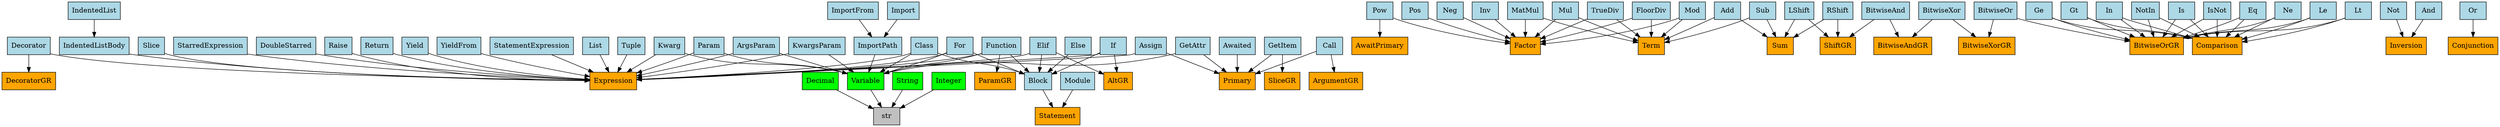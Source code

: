digraph {
	0 [label=Raise fillcolor=lightblue shape=rect style=filled]
	1 [label=Expression fillcolor=orange shape=rect style=filled]
	2 [label=Return fillcolor=lightblue shape=rect style=filled]
	3 [label=Yield fillcolor=lightblue shape=rect style=filled]
	4 [label=YieldFrom fillcolor=lightblue shape=rect style=filled]
	5 [label=Decorator fillcolor=lightblue shape=rect style=filled]
	6 [label=DecoratorGR fillcolor=orange shape=rect style=filled]
	7 [label=Class fillcolor=lightblue shape=rect style=filled]
	8 [label=Variable fillcolor=lime shape=rect style=filled]
	9 [label=Block fillcolor=lightblue shape=rect style=filled]
	10 [label=Function fillcolor=lightblue shape=rect style=filled]
	11 [label=ParamGR fillcolor=orange shape=rect style=filled]
	12 [label=Import fillcolor=lightblue shape=rect style=filled]
	13 [label=ImportPath fillcolor=lightblue shape=rect style=filled]
	14 [label=ImportFrom fillcolor=lightblue shape=rect style=filled]
	15 [label=If fillcolor=lightblue shape=rect style=filled]
	16 [label=AltGR fillcolor=orange shape=rect style=filled]
	17 [label=For fillcolor=lightblue shape=rect style=filled]
	18 [label=Assign fillcolor=lightblue shape=rect style=filled]
	19 [label=Primary fillcolor=orange shape=rect style=filled]
	20 [label=StatementExpression fillcolor=lightblue shape=rect style=filled]
	21 [label=Elif fillcolor=lightblue shape=rect style=filled]
	22 [label=Else fillcolor=lightblue shape=rect style=filled]
	23 [label=Param fillcolor=lightblue shape=rect style=filled]
	24 [label=ArgsParam fillcolor=lightblue shape=rect style=filled]
	25 [label=KwargsParam fillcolor=lightblue shape=rect style=filled]
	26 [label=List fillcolor=lightblue shape=rect style=filled]
	27 [label=Tuple fillcolor=lightblue shape=rect style=filled]
	28 [label=IndentedList fillcolor=lightblue shape=rect style=filled]
	29 [label=IndentedListBody fillcolor=lightblue shape=rect style=filled]
	30 [label=str fillcolor=gray shape=rect style=filled]
	31 [label=String fillcolor=lime shape=rect style=filled]
	32 [label=Integer fillcolor=lime shape=rect style=filled]
	33 [label=Decimal fillcolor=lime shape=rect style=filled]
	34 [label=GetAttr fillcolor=lightblue shape=rect style=filled]
	35 [label=GetItem fillcolor=lightblue shape=rect style=filled]
	36 [label=SliceGR fillcolor=orange shape=rect style=filled]
	37 [label=Call fillcolor=lightblue shape=rect style=filled]
	38 [label=ArgumentGR fillcolor=orange shape=rect style=filled]
	39 [label=Awaited fillcolor=lightblue shape=rect style=filled]
	40 [label=Pow fillcolor=lightblue shape=rect style=filled]
	41 [label=AwaitPrimary fillcolor=orange shape=rect style=filled]
	42 [label=Factor fillcolor=orange shape=rect style=filled]
	43 [label=Pos fillcolor=lightblue shape=rect style=filled]
	44 [label=Neg fillcolor=lightblue shape=rect style=filled]
	45 [label=Inv fillcolor=lightblue shape=rect style=filled]
	46 [label=Mul fillcolor=lightblue shape=rect style=filled]
	47 [label=Term fillcolor=orange shape=rect style=filled]
	48 [label=TrueDiv fillcolor=lightblue shape=rect style=filled]
	49 [label=FloorDiv fillcolor=lightblue shape=rect style=filled]
	50 [label=Mod fillcolor=lightblue shape=rect style=filled]
	51 [label=MatMul fillcolor=lightblue shape=rect style=filled]
	52 [label=Add fillcolor=lightblue shape=rect style=filled]
	53 [label=Sum fillcolor=orange shape=rect style=filled]
	54 [label=Sub fillcolor=lightblue shape=rect style=filled]
	55 [label=LShift fillcolor=lightblue shape=rect style=filled]
	56 [label=ShiftGR fillcolor=orange shape=rect style=filled]
	57 [label=RShift fillcolor=lightblue shape=rect style=filled]
	58 [label=BitwiseAnd fillcolor=lightblue shape=rect style=filled]
	59 [label=BitwiseAndGR fillcolor=orange shape=rect style=filled]
	60 [label=BitwiseXor fillcolor=lightblue shape=rect style=filled]
	61 [label=BitwiseXorGR fillcolor=orange shape=rect style=filled]
	62 [label=BitwiseOr fillcolor=lightblue shape=rect style=filled]
	63 [label=BitwiseOrGR fillcolor=orange shape=rect style=filled]
	64 [label=Eq fillcolor=lightblue shape=rect style=filled]
	65 [label=Comparison fillcolor=orange shape=rect style=filled]
	66 [label=Ne fillcolor=lightblue shape=rect style=filled]
	67 [label=Le fillcolor=lightblue shape=rect style=filled]
	68 [label=Lt fillcolor=lightblue shape=rect style=filled]
	69 [label=Ge fillcolor=lightblue shape=rect style=filled]
	70 [label=Gt fillcolor=lightblue shape=rect style=filled]
	71 [label=In fillcolor=lightblue shape=rect style=filled]
	72 [label=NotIn fillcolor=lightblue shape=rect style=filled]
	73 [label=Is fillcolor=lightblue shape=rect style=filled]
	74 [label=IsNot fillcolor=lightblue shape=rect style=filled]
	75 [label=Not fillcolor=lightblue shape=rect style=filled]
	76 [label=Inversion fillcolor=orange shape=rect style=filled]
	77 [label=And fillcolor=lightblue shape=rect style=filled]
	78 [label=Or fillcolor=lightblue shape=rect style=filled]
	79 [label=Conjunction fillcolor=orange shape=rect style=filled]
	80 [label=Slice fillcolor=lightblue shape=rect style=filled]
	81 [label=Kwarg fillcolor=lightblue shape=rect style=filled]
	82 [label=StarredExpression fillcolor=lightblue shape=rect style=filled]
	83 [label=DoubleStarred fillcolor=lightblue shape=rect style=filled]
	84 [label=Module fillcolor=lightblue shape=rect style=filled]
	85 [label=Statement fillcolor=orange shape=rect style=filled]
	0 -> 1
	2 -> 1
	3 -> 1
	4 -> 1
	5 -> 1
	5 -> 6
	7 -> 8
	7 -> 1
	7 -> 9
	10 -> 8
	10 -> 11
	10 -> 1
	10 -> 9
	12 -> 13
	14 -> 13
	15 -> 1
	15 -> 9
	15 -> 16
	17 -> 8
	17 -> 1
	17 -> 9
	18 -> 19
	18 -> 1
	20 -> 1
	21 -> 1
	21 -> 9
	21 -> 16
	22 -> 9
	23 -> 8
	23 -> 1
	24 -> 8
	24 -> 1
	25 -> 8
	25 -> 1
	26 -> 1
	27 -> 1
	28 -> 29
	8 -> 30
	31 -> 30
	32 -> 30
	33 -> 30
	34 -> 19
	34 -> 8
	35 -> 19
	35 -> 36
	37 -> 19
	37 -> 38
	39 -> 19
	40 -> 41
	40 -> 42
	43 -> 42
	44 -> 42
	45 -> 42
	46 -> 47
	46 -> 42
	48 -> 47
	48 -> 42
	49 -> 47
	49 -> 42
	50 -> 47
	50 -> 42
	51 -> 47
	51 -> 42
	52 -> 53
	52 -> 47
	54 -> 53
	54 -> 47
	55 -> 56
	55 -> 53
	57 -> 56
	57 -> 53
	58 -> 59
	58 -> 56
	60 -> 61
	60 -> 59
	62 -> 63
	62 -> 61
	64 -> 65
	64 -> 63
	66 -> 65
	66 -> 63
	67 -> 65
	67 -> 63
	68 -> 65
	68 -> 63
	69 -> 65
	69 -> 63
	70 -> 65
	70 -> 63
	71 -> 65
	71 -> 63
	72 -> 65
	72 -> 63
	73 -> 65
	73 -> 63
	74 -> 65
	74 -> 63
	75 -> 76
	77 -> 76
	78 -> 79
	80 -> 1
	81 -> 8
	81 -> 1
	82 -> 1
	83 -> 1
	84 -> 85
	9 -> 85
	29 -> 1
	13 -> 8
}
